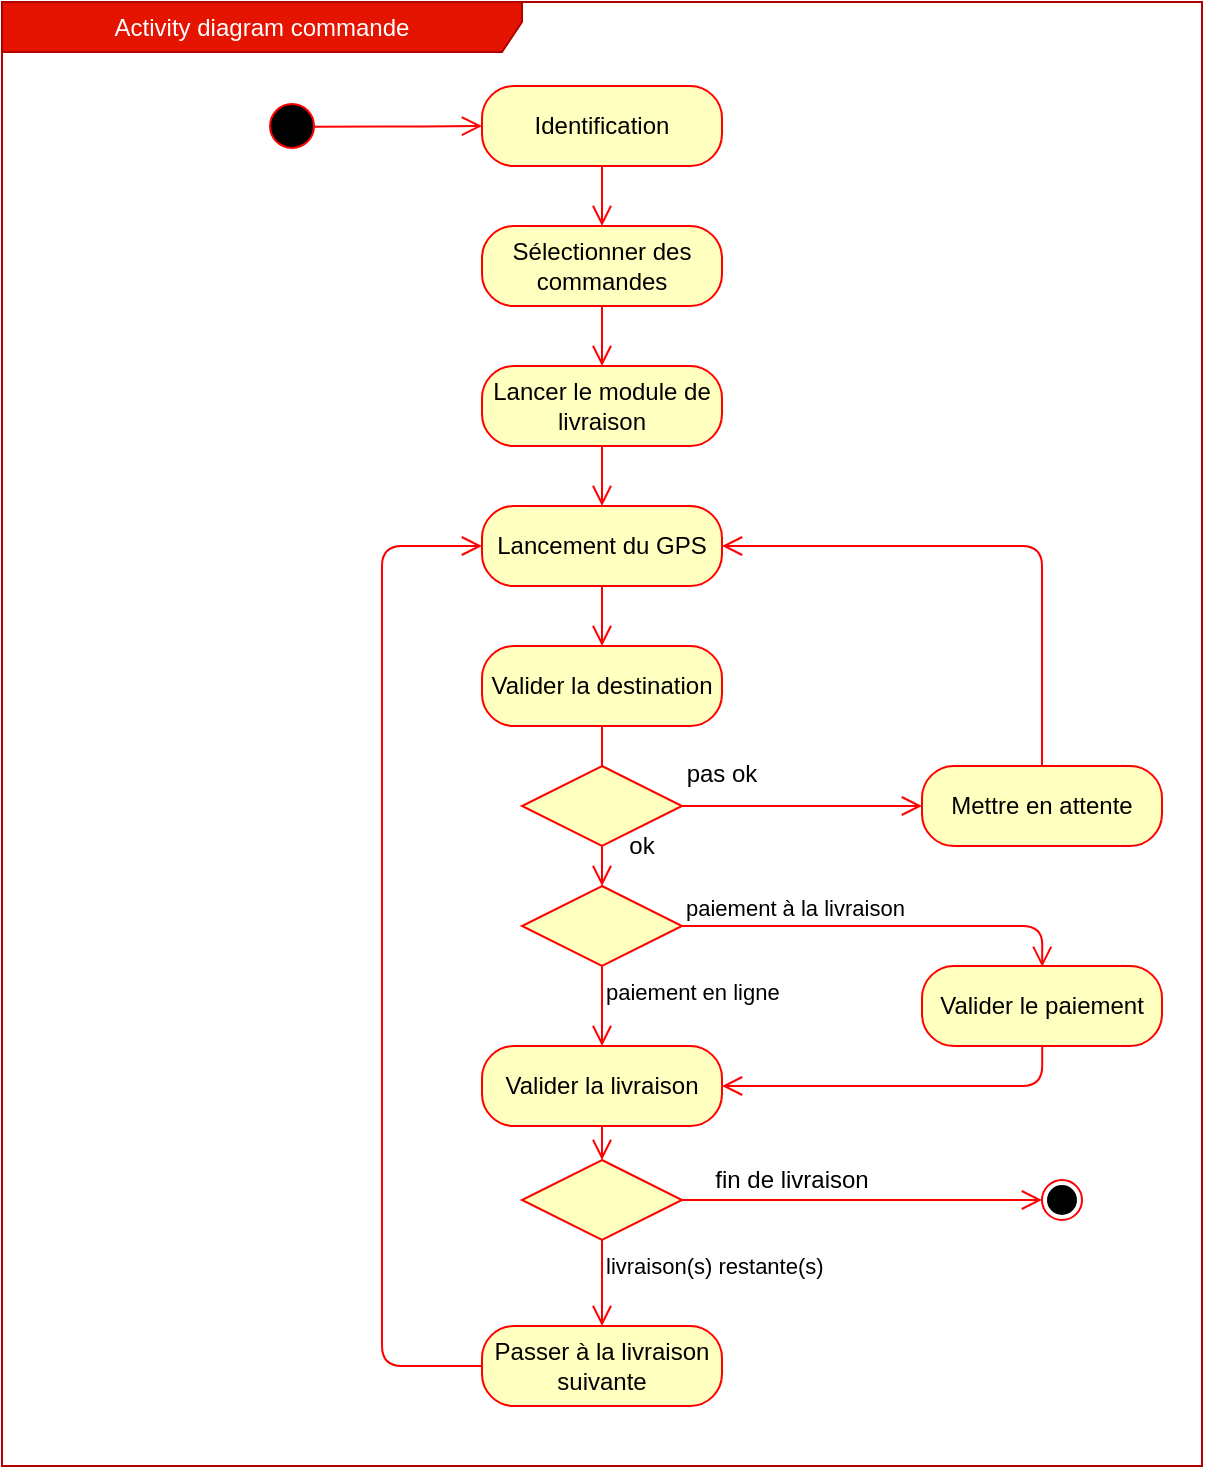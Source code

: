 <mxfile version="10.6.7" type="device"><diagram id="GTIg8bGY62JJjuQe7WDd" name="Page-1"><mxGraphModel dx="1264" dy="629" grid="1" gridSize="10" guides="1" tooltips="1" connect="1" arrows="1" fold="1" page="1" pageScale="1" pageWidth="1169" pageHeight="827" math="0" shadow="0"><root><mxCell id="0"/><mxCell id="1" parent="0"/><mxCell id="aBwffOoP8PxQftLafLlC-1" value="Activity diagram commande" style="shape=umlFrame;whiteSpace=wrap;html=1;labelBackgroundColor=none;strokeColor=#B20000;fillColor=#e51400;fontColor=#ffffff;width=260;height=25;" vertex="1" parent="1"><mxGeometry x="10" y="18" width="600" height="732" as="geometry"/></mxCell><mxCell id="aBwffOoP8PxQftLafLlC-2" value="" style="ellipse;whiteSpace=wrap;html=1;aspect=fixed;strokeColor=#FF0000;" vertex="1" parent="1"><mxGeometry x="530" y="607" width="20" height="20" as="geometry"/></mxCell><mxCell id="aBwffOoP8PxQftLafLlC-3" value="" style="ellipse;whiteSpace=wrap;html=1;aspect=fixed;labelBackgroundColor=#000000;fillColor=#000000;" vertex="1" parent="1"><mxGeometry x="533" y="610" width="14" height="14" as="geometry"/></mxCell><mxCell id="aBwffOoP8PxQftLafLlC-4" value="" style="ellipse;html=1;shape=startState;fillColor=#000000;strokeColor=#ff0000;fontColor=#000000;" vertex="1" parent="1"><mxGeometry x="140" y="65" width="30" height="30" as="geometry"/></mxCell><mxCell id="aBwffOoP8PxQftLafLlC-5" value="Identification" style="rounded=1;whiteSpace=wrap;html=1;arcSize=40;fontColor=#000000;fillColor=#ffffc0;strokeColor=#ff0000;" vertex="1" parent="1"><mxGeometry x="250" y="60" width="120" height="40" as="geometry"/></mxCell><mxCell id="aBwffOoP8PxQftLafLlC-6" value="" style="edgeStyle=orthogonalEdgeStyle;html=1;verticalAlign=bottom;endArrow=open;endSize=8;strokeColor=#ff0000;" edge="1" source="aBwffOoP8PxQftLafLlC-5" parent="1"><mxGeometry relative="1" as="geometry"><mxPoint x="310" y="130" as="targetPoint"/></mxGeometry></mxCell><mxCell id="aBwffOoP8PxQftLafLlC-7" value="Sélectionner des commandes" style="rounded=1;whiteSpace=wrap;html=1;arcSize=40;fontColor=#000000;fillColor=#ffffc0;strokeColor=#ff0000;" vertex="1" parent="1"><mxGeometry x="250" y="130" width="120" height="40" as="geometry"/></mxCell><mxCell id="aBwffOoP8PxQftLafLlC-8" value="" style="edgeStyle=orthogonalEdgeStyle;html=1;verticalAlign=bottom;endArrow=open;endSize=8;strokeColor=#ff0000;" edge="1" source="aBwffOoP8PxQftLafLlC-7" parent="1"><mxGeometry relative="1" as="geometry"><mxPoint x="310" y="200" as="targetPoint"/></mxGeometry></mxCell><mxCell id="aBwffOoP8PxQftLafLlC-9" value="Lancer le module de livraison" style="rounded=1;whiteSpace=wrap;html=1;arcSize=40;fontColor=#000000;fillColor=#ffffc0;strokeColor=#ff0000;" vertex="1" parent="1"><mxGeometry x="250" y="200" width="120" height="40" as="geometry"/></mxCell><mxCell id="aBwffOoP8PxQftLafLlC-10" value="" style="edgeStyle=orthogonalEdgeStyle;html=1;verticalAlign=bottom;endArrow=open;endSize=8;strokeColor=#ff0000;" edge="1" source="aBwffOoP8PxQftLafLlC-9" parent="1"><mxGeometry relative="1" as="geometry"><mxPoint x="310" y="270" as="targetPoint"/></mxGeometry></mxCell><mxCell id="aBwffOoP8PxQftLafLlC-15" value="Lancement du GPS" style="rounded=1;whiteSpace=wrap;html=1;arcSize=40;fontColor=#000000;fillColor=#ffffc0;strokeColor=#ff0000;" vertex="1" parent="1"><mxGeometry x="250" y="270" width="120" height="40" as="geometry"/></mxCell><mxCell id="aBwffOoP8PxQftLafLlC-16" value="" style="edgeStyle=orthogonalEdgeStyle;html=1;verticalAlign=bottom;endArrow=open;endSize=8;strokeColor=#ff0000;" edge="1" source="aBwffOoP8PxQftLafLlC-15" parent="1"><mxGeometry relative="1" as="geometry"><mxPoint x="310" y="340" as="targetPoint"/></mxGeometry></mxCell><mxCell id="aBwffOoP8PxQftLafLlC-17" value="" style="rhombus;whiteSpace=wrap;html=1;fillColor=#ffffc0;strokeColor=#ff0000;" vertex="1" parent="1"><mxGeometry x="270" y="460" width="80" height="40" as="geometry"/></mxCell><mxCell id="aBwffOoP8PxQftLafLlC-18" value="paiement à la livraison" style="edgeStyle=orthogonalEdgeStyle;html=1;align=left;verticalAlign=bottom;endArrow=open;endSize=8;strokeColor=#ff0000;labelBackgroundColor=none;entryX=0.5;entryY=0;entryDx=0;entryDy=0;" edge="1" source="aBwffOoP8PxQftLafLlC-17" parent="1"><mxGeometry x="-1" relative="1" as="geometry"><mxPoint x="530.118" y="500.412" as="targetPoint"/><Array as="points"><mxPoint x="530" y="480"/></Array></mxGeometry></mxCell><mxCell id="aBwffOoP8PxQftLafLlC-19" value="paiement en ligne" style="edgeStyle=orthogonalEdgeStyle;html=1;align=left;verticalAlign=top;endArrow=open;endSize=8;strokeColor=#ff0000;" edge="1" source="aBwffOoP8PxQftLafLlC-17" parent="1"><mxGeometry x="-1" relative="1" as="geometry"><mxPoint x="310" y="540" as="targetPoint"/></mxGeometry></mxCell><mxCell id="aBwffOoP8PxQftLafLlC-20" value="Valider la livraison" style="rounded=1;whiteSpace=wrap;html=1;arcSize=40;fontColor=#000000;fillColor=#ffffc0;strokeColor=#ff0000;" vertex="1" parent="1"><mxGeometry x="250" y="540" width="120" height="40" as="geometry"/></mxCell><mxCell id="aBwffOoP8PxQftLafLlC-21" value="" style="edgeStyle=orthogonalEdgeStyle;html=1;verticalAlign=bottom;endArrow=open;endSize=8;strokeColor=#ff0000;labelBackgroundColor=none;entryX=0.5;entryY=0;entryDx=0;entryDy=0;" edge="1" source="aBwffOoP8PxQftLafLlC-20" parent="1" target="aBwffOoP8PxQftLafLlC-39"><mxGeometry relative="1" as="geometry"><mxPoint x="310" y="660" as="targetPoint"/></mxGeometry></mxCell><mxCell id="aBwffOoP8PxQftLafLlC-22" value="Valider le paiement" style="rounded=1;whiteSpace=wrap;html=1;arcSize=40;fontColor=#000000;fillColor=#ffffc0;strokeColor=#ff0000;" vertex="1" parent="1"><mxGeometry x="470" y="500" width="120" height="40" as="geometry"/></mxCell><mxCell id="aBwffOoP8PxQftLafLlC-23" value="" style="edgeStyle=orthogonalEdgeStyle;html=1;verticalAlign=bottom;endArrow=open;endSize=8;strokeColor=#ff0000;labelBackgroundColor=none;entryX=1;entryY=0.5;entryDx=0;entryDy=0;" edge="1" parent="1" target="aBwffOoP8PxQftLafLlC-20"><mxGeometry relative="1" as="geometry"><mxPoint x="530" y="560" as="targetPoint"/><mxPoint x="530.118" y="540.0" as="sourcePoint"/><Array as="points"><mxPoint x="530" y="560"/></Array></mxGeometry></mxCell><mxCell id="aBwffOoP8PxQftLafLlC-26" value="Valider la destination" style="rounded=1;whiteSpace=wrap;html=1;arcSize=40;fontColor=#000000;fillColor=#ffffc0;strokeColor=#ff0000;" vertex="1" parent="1"><mxGeometry x="250" y="340" width="120" height="40" as="geometry"/></mxCell><mxCell id="aBwffOoP8PxQftLafLlC-27" value="" style="edgeStyle=orthogonalEdgeStyle;html=1;verticalAlign=bottom;endArrow=open;endSize=8;strokeColor=#ff0000;labelBackgroundColor=none;entryX=0.5;entryY=0;entryDx=0;entryDy=0;" edge="1" source="aBwffOoP8PxQftLafLlC-26" parent="1" target="aBwffOoP8PxQftLafLlC-17"><mxGeometry relative="1" as="geometry"><mxPoint x="310" y="410" as="targetPoint"/></mxGeometry></mxCell><mxCell id="aBwffOoP8PxQftLafLlC-31" value="" style="rhombus;whiteSpace=wrap;html=1;fillColor=#ffffc0;strokeColor=#ff0000;" vertex="1" parent="1"><mxGeometry x="270" y="400" width="80" height="40" as="geometry"/></mxCell><mxCell id="aBwffOoP8PxQftLafLlC-33" value="" style="edgeStyle=orthogonalEdgeStyle;html=1;align=left;verticalAlign=top;endArrow=open;endSize=8;strokeColor=#ff0000;labelBackgroundColor=none;entryX=0;entryY=0.5;entryDx=0;entryDy=0;" edge="1" source="aBwffOoP8PxQftLafLlC-31" parent="1" target="aBwffOoP8PxQftLafLlC-48"><mxGeometry x="-1" relative="1" as="geometry"><mxPoint x="400" y="420" as="targetPoint"/></mxGeometry></mxCell><mxCell id="aBwffOoP8PxQftLafLlC-34" value="Passer à la livraison suivante" style="rounded=1;whiteSpace=wrap;html=1;arcSize=40;fontColor=#000000;fillColor=#ffffc0;strokeColor=#ff0000;" vertex="1" parent="1"><mxGeometry x="250" y="680" width="120" height="40" as="geometry"/></mxCell><mxCell id="aBwffOoP8PxQftLafLlC-39" value="" style="rhombus;whiteSpace=wrap;html=1;fillColor=#ffffc0;strokeColor=#ff0000;" vertex="1" parent="1"><mxGeometry x="270" y="597" width="80" height="40" as="geometry"/></mxCell><mxCell id="aBwffOoP8PxQftLafLlC-40" value="" style="edgeStyle=orthogonalEdgeStyle;html=1;align=left;verticalAlign=bottom;endArrow=open;endSize=8;strokeColor=#ff0000;labelBackgroundColor=none;entryX=0;entryY=0.5;entryDx=0;entryDy=0;" edge="1" source="aBwffOoP8PxQftLafLlC-39" parent="1" target="aBwffOoP8PxQftLafLlC-2"><mxGeometry x="-0.8" y="7" relative="1" as="geometry"><mxPoint x="450" y="617" as="targetPoint"/><mxPoint as="offset"/></mxGeometry></mxCell><mxCell id="aBwffOoP8PxQftLafLlC-41" value="livraison(s) restante(s)" style="edgeStyle=orthogonalEdgeStyle;html=1;align=left;verticalAlign=top;endArrow=open;endSize=8;strokeColor=#ff0000;labelBackgroundColor=none;" edge="1" source="aBwffOoP8PxQftLafLlC-39" parent="1"><mxGeometry x="-1" relative="1" as="geometry"><mxPoint x="310" y="680" as="targetPoint"/></mxGeometry></mxCell><mxCell id="aBwffOoP8PxQftLafLlC-43" value="fin de livraison" style="text;html=1;strokeColor=none;fillColor=none;align=center;verticalAlign=middle;whiteSpace=wrap;rounded=0;" vertex="1" parent="1"><mxGeometry x="360" y="597" width="90" height="20" as="geometry"/></mxCell><mxCell id="aBwffOoP8PxQftLafLlC-44" value="" style="edgeStyle=orthogonalEdgeStyle;html=1;align=left;verticalAlign=top;endArrow=open;endSize=8;strokeColor=#ff0000;labelBackgroundColor=none;exitX=0;exitY=0.5;exitDx=0;exitDy=0;entryX=0;entryY=0.5;entryDx=0;entryDy=0;" edge="1" parent="1" source="aBwffOoP8PxQftLafLlC-34" target="aBwffOoP8PxQftLafLlC-15"><mxGeometry x="-1" relative="1" as="geometry"><mxPoint x="240" y="288" as="targetPoint"/><mxPoint x="320" y="647" as="sourcePoint"/><Array as="points"><mxPoint x="200" y="700"/><mxPoint x="200" y="290"/></Array></mxGeometry></mxCell><mxCell id="aBwffOoP8PxQftLafLlC-45" value="pas ok" style="text;html=1;strokeColor=none;fillColor=none;align=center;verticalAlign=middle;whiteSpace=wrap;rounded=0;" vertex="1" parent="1"><mxGeometry x="350" y="393.5" width="40" height="20" as="geometry"/></mxCell><mxCell id="aBwffOoP8PxQftLafLlC-47" value="ok" style="text;html=1;strokeColor=none;fillColor=none;align=center;verticalAlign=middle;whiteSpace=wrap;rounded=0;" vertex="1" parent="1"><mxGeometry x="310" y="430" width="40" height="20" as="geometry"/></mxCell><mxCell id="aBwffOoP8PxQftLafLlC-48" value="Mettre en attente" style="rounded=1;whiteSpace=wrap;html=1;arcSize=40;fontColor=#000000;fillColor=#ffffc0;strokeColor=#ff0000;" vertex="1" parent="1"><mxGeometry x="470" y="400" width="120" height="40" as="geometry"/></mxCell><mxCell id="aBwffOoP8PxQftLafLlC-49" value="" style="edgeStyle=orthogonalEdgeStyle;html=1;verticalAlign=bottom;endArrow=open;endSize=8;strokeColor=#ff0000;labelBackgroundColor=none;exitX=0.5;exitY=0;exitDx=0;exitDy=0;entryX=1;entryY=0.5;entryDx=0;entryDy=0;" edge="1" source="aBwffOoP8PxQftLafLlC-48" parent="1" target="aBwffOoP8PxQftLafLlC-15"><mxGeometry relative="1" as="geometry"><mxPoint x="530" y="490" as="targetPoint"/></mxGeometry></mxCell><mxCell id="aBwffOoP8PxQftLafLlC-50" value="" style="edgeStyle=orthogonalEdgeStyle;html=1;verticalAlign=bottom;endArrow=open;endSize=8;strokeColor=#ff0000;exitX=0.867;exitY=0.511;exitDx=0;exitDy=0;entryX=0;entryY=0.5;entryDx=0;entryDy=0;exitPerimeter=0;" edge="1" parent="1" source="aBwffOoP8PxQftLafLlC-4" target="aBwffOoP8PxQftLafLlC-5"><mxGeometry relative="1" as="geometry"><mxPoint x="320" y="140" as="targetPoint"/><mxPoint x="320" y="110" as="sourcePoint"/></mxGeometry></mxCell></root></mxGraphModel></diagram></mxfile>